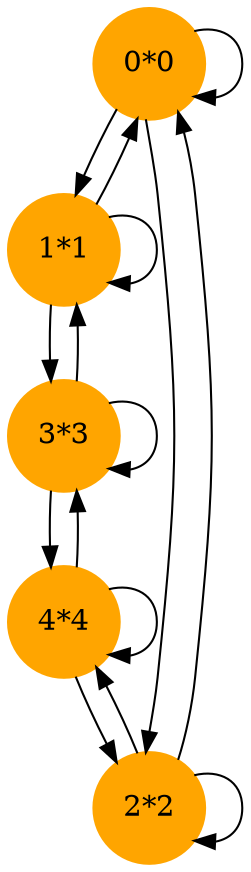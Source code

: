 digraph {
	node [shape=circle]
	node [style=filled]
	node [fillcolor=orange]
	node [color=orange]
	0 [label="0*0" pos="10,10!"]
	1 [label="1*1" pos="10,10!"]
	2 [label="2*2" pos="10,10!"]
	3 [label="3*3" pos="10,10!"]
	4 [label="4*4" pos="10,10!"]
	0 -> 0
	0 -> 1
	0 -> 2
	1 -> 0
	1 -> 1
	1 -> 3
	2 -> 0
	2 -> 2
	2 -> 4
	3 -> 1
	3 -> 3
	3 -> 4
	4 -> 2
	4 -> 3
	4 -> 4
}
